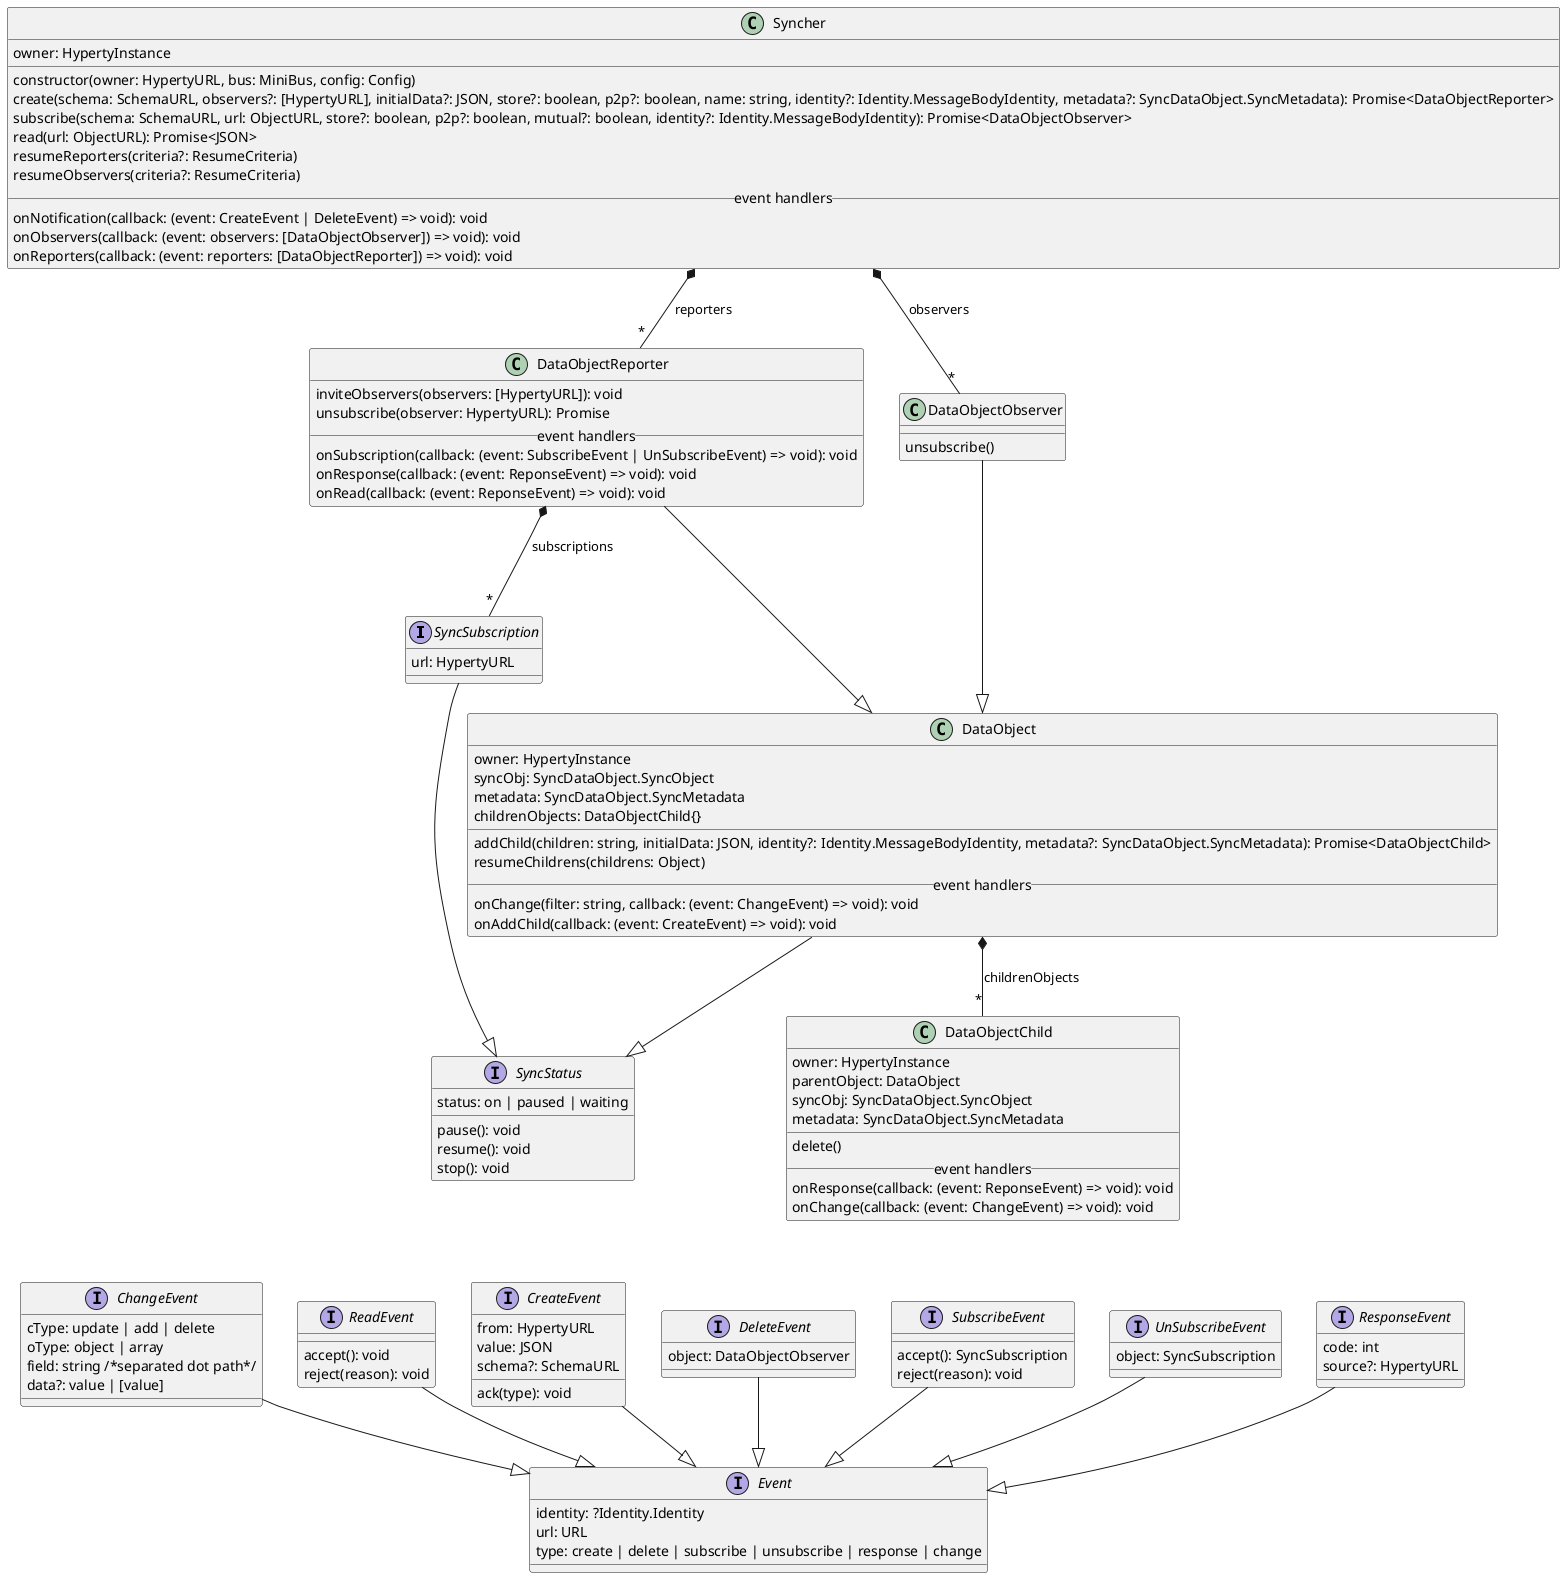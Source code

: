 @startuml

interface SyncSubscription {
  url: HypertyURL
}

interface SyncStatus {
  status: on | paused | waiting
  pause(): void
  resume(): void
  stop(): void
}

class Syncher {
  owner: HypertyInstance
  __
  constructor(owner: HypertyURL, bus: MiniBus, config: Config)
  create(schema: SchemaURL, observers?: [HypertyURL], initialData?: JSON, store?: boolean, p2p?: boolean, name: string, identity?: Identity.MessageBodyIdentity, metadata?: SyncDataObject.SyncMetadata): Promise<DataObjectReporter>
  subscribe(schema: SchemaURL, url: ObjectURL, store?: boolean, p2p?: boolean, mutual?: boolean, identity?: Identity.MessageBodyIdentity): Promise<DataObjectObserver>
  read(url: ObjectURL): Promise<JSON>
  resumeReporters(criteria?: ResumeCriteria)
  resumeObservers(criteria?: ResumeCriteria)
  __ event handlers __
  onNotification(callback: (event: CreateEvent | DeleteEvent) => void): void
  onObservers(callback: (event: observers: [DataObjectObserver]) => void): void
  onReporters(callback: (event: reporters: [DataObjectReporter]) => void): void
}

class DataObject {
  owner: HypertyInstance
  syncObj: SyncDataObject.SyncObject
  metadata: SyncDataObject.SyncMetadata
  childrenObjects: DataObjectChild{}
  __
  addChild(children: string, initialData: JSON, identity?: Identity.MessageBodyIdentity, metadata?: SyncDataObject.SyncMetadata): Promise<DataObjectChild>
  resumeChildrens(childrens: Object)
  __ event handlers __
  onChange(filter: string, callback: (event: ChangeEvent) => void): void
  onAddChild(callback: (event: CreateEvent) => void): void
}

class DataObjectChild {
  owner: HypertyInstance
  parentObject: DataObject
  syncObj: SyncDataObject.SyncObject
  metadata: SyncDataObject.SyncMetadata
  __
  delete()
  __ event handlers __
  onResponse(callback: (event: ReponseEvent) => void): void
  onChange(callback: (event: ChangeEvent) => void): void
}

class DataObjectReporter {
  inviteObservers(observers: [HypertyURL]): void
  unsubscribe(observer: HypertyURL): Promise
  __ event handlers __
  onSubscription(callback: (event: SubscribeEvent | UnSubscribeEvent) => void): void
  onResponse(callback: (event: ReponseEvent) => void): void
  onRead(callback: (event: ReponseEvent) => void): void
}

class DataObjectObserver {
__
unsubscribe()
}

interface Event {
  identity: ?Identity.Identity
  url: URL
  type: create | delete | subscribe | unsubscribe | response | change
}

interface CreateEvent {
  from: HypertyURL
  value: JSON
  schema?: SchemaURL
  ack(type): void
}

interface DeleteEvent {
  object: DataObjectObserver
}

interface SubscribeEvent {
  accept(): SyncSubscription
  reject(reason): void
}

interface UnSubscribeEvent {
  object: SyncSubscription
}

interface ResponseEvent {
  code: int
  source?: HypertyURL
}

interface ChangeEvent {
  cType: update | add | delete
  oType: object | array
  field: string /*separated dot path*/
  data?: value | [value]
}

interface ReadEvent {
  accept(): void
  reject(reason): void
}

CreateEvent --|> Event
DeleteEvent --|> Event
SubscribeEvent --|> Event
UnSubscribeEvent --|> Event
ResponseEvent --|> Event
ChangeEvent --|> Event
ReadEvent --|> Event

SyncSubscription --|> SyncStatus

DataObject --|> SyncStatus
DataObject *--"*" DataObjectChild:childrenObjects

DataObjectObserver ---|> DataObject

DataObjectReporter ---|> DataObject
DataObjectReporter *--"*" SyncSubscription:subscriptions

Syncher *--"*" DataObjectReporter:reporters
Syncher *--"*" DataObjectObserver:observers

DataObjectChild -[hidden]down- DeleteEvent
DataObjectChild -[hidden]down- CreateEvent
DataObjectChild -[hidden]down- SubscribeEvent
DataObjectChild -[hidden]down- UnSubscribeEvent
DataObjectChild -[hidden]down- ResponseEvent

@enduml
